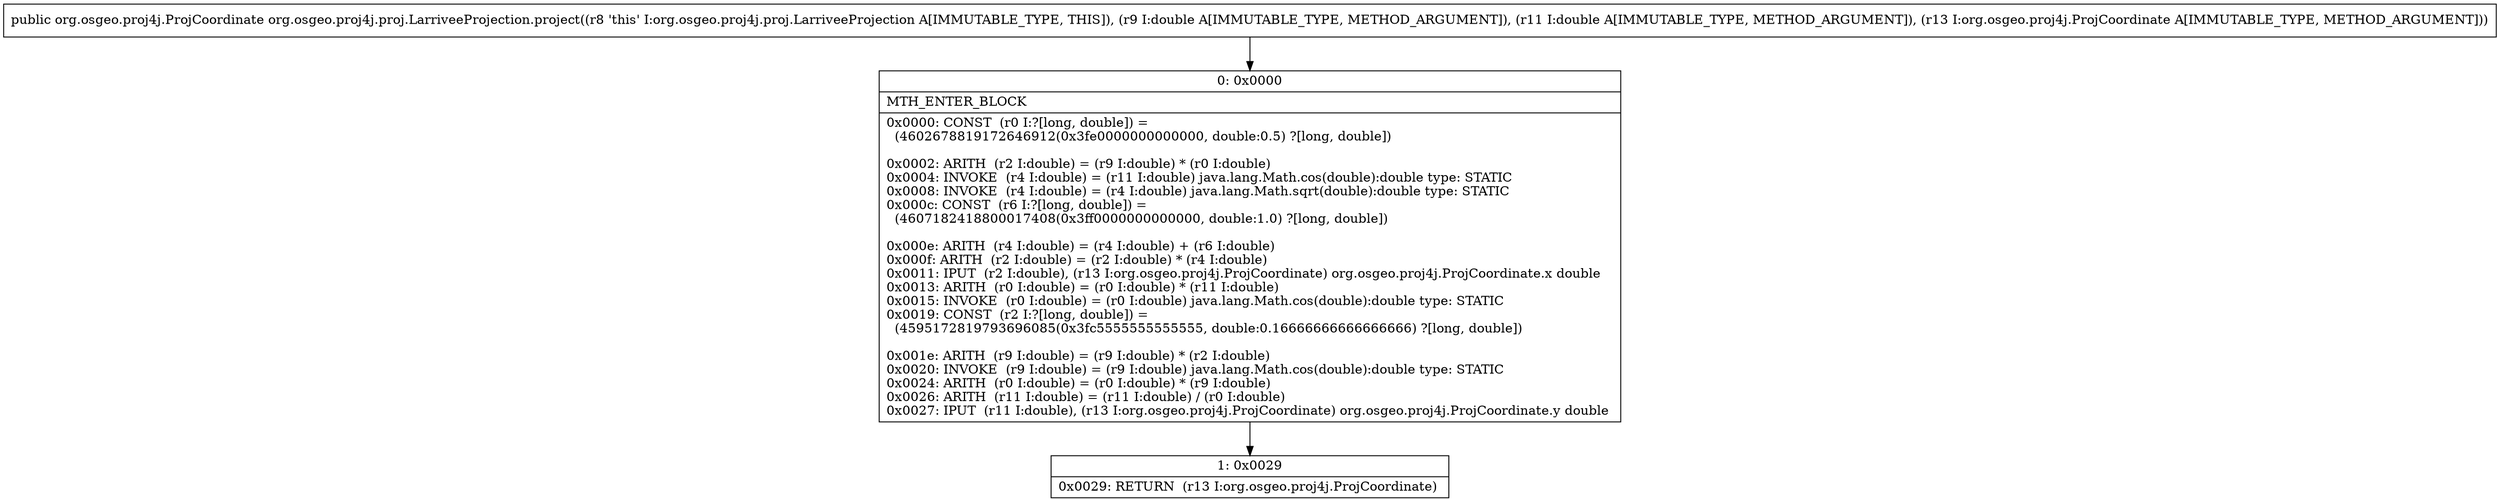 digraph "CFG fororg.osgeo.proj4j.proj.LarriveeProjection.project(DDLorg\/osgeo\/proj4j\/ProjCoordinate;)Lorg\/osgeo\/proj4j\/ProjCoordinate;" {
Node_0 [shape=record,label="{0\:\ 0x0000|MTH_ENTER_BLOCK\l|0x0000: CONST  (r0 I:?[long, double]) = \l  (4602678819172646912(0x3fe0000000000000, double:0.5) ?[long, double])\l \l0x0002: ARITH  (r2 I:double) = (r9 I:double) * (r0 I:double) \l0x0004: INVOKE  (r4 I:double) = (r11 I:double) java.lang.Math.cos(double):double type: STATIC \l0x0008: INVOKE  (r4 I:double) = (r4 I:double) java.lang.Math.sqrt(double):double type: STATIC \l0x000c: CONST  (r6 I:?[long, double]) = \l  (4607182418800017408(0x3ff0000000000000, double:1.0) ?[long, double])\l \l0x000e: ARITH  (r4 I:double) = (r4 I:double) + (r6 I:double) \l0x000f: ARITH  (r2 I:double) = (r2 I:double) * (r4 I:double) \l0x0011: IPUT  (r2 I:double), (r13 I:org.osgeo.proj4j.ProjCoordinate) org.osgeo.proj4j.ProjCoordinate.x double \l0x0013: ARITH  (r0 I:double) = (r0 I:double) * (r11 I:double) \l0x0015: INVOKE  (r0 I:double) = (r0 I:double) java.lang.Math.cos(double):double type: STATIC \l0x0019: CONST  (r2 I:?[long, double]) = \l  (4595172819793696085(0x3fc5555555555555, double:0.16666666666666666) ?[long, double])\l \l0x001e: ARITH  (r9 I:double) = (r9 I:double) * (r2 I:double) \l0x0020: INVOKE  (r9 I:double) = (r9 I:double) java.lang.Math.cos(double):double type: STATIC \l0x0024: ARITH  (r0 I:double) = (r0 I:double) * (r9 I:double) \l0x0026: ARITH  (r11 I:double) = (r11 I:double) \/ (r0 I:double) \l0x0027: IPUT  (r11 I:double), (r13 I:org.osgeo.proj4j.ProjCoordinate) org.osgeo.proj4j.ProjCoordinate.y double \l}"];
Node_1 [shape=record,label="{1\:\ 0x0029|0x0029: RETURN  (r13 I:org.osgeo.proj4j.ProjCoordinate) \l}"];
MethodNode[shape=record,label="{public org.osgeo.proj4j.ProjCoordinate org.osgeo.proj4j.proj.LarriveeProjection.project((r8 'this' I:org.osgeo.proj4j.proj.LarriveeProjection A[IMMUTABLE_TYPE, THIS]), (r9 I:double A[IMMUTABLE_TYPE, METHOD_ARGUMENT]), (r11 I:double A[IMMUTABLE_TYPE, METHOD_ARGUMENT]), (r13 I:org.osgeo.proj4j.ProjCoordinate A[IMMUTABLE_TYPE, METHOD_ARGUMENT])) }"];
MethodNode -> Node_0;
Node_0 -> Node_1;
}


